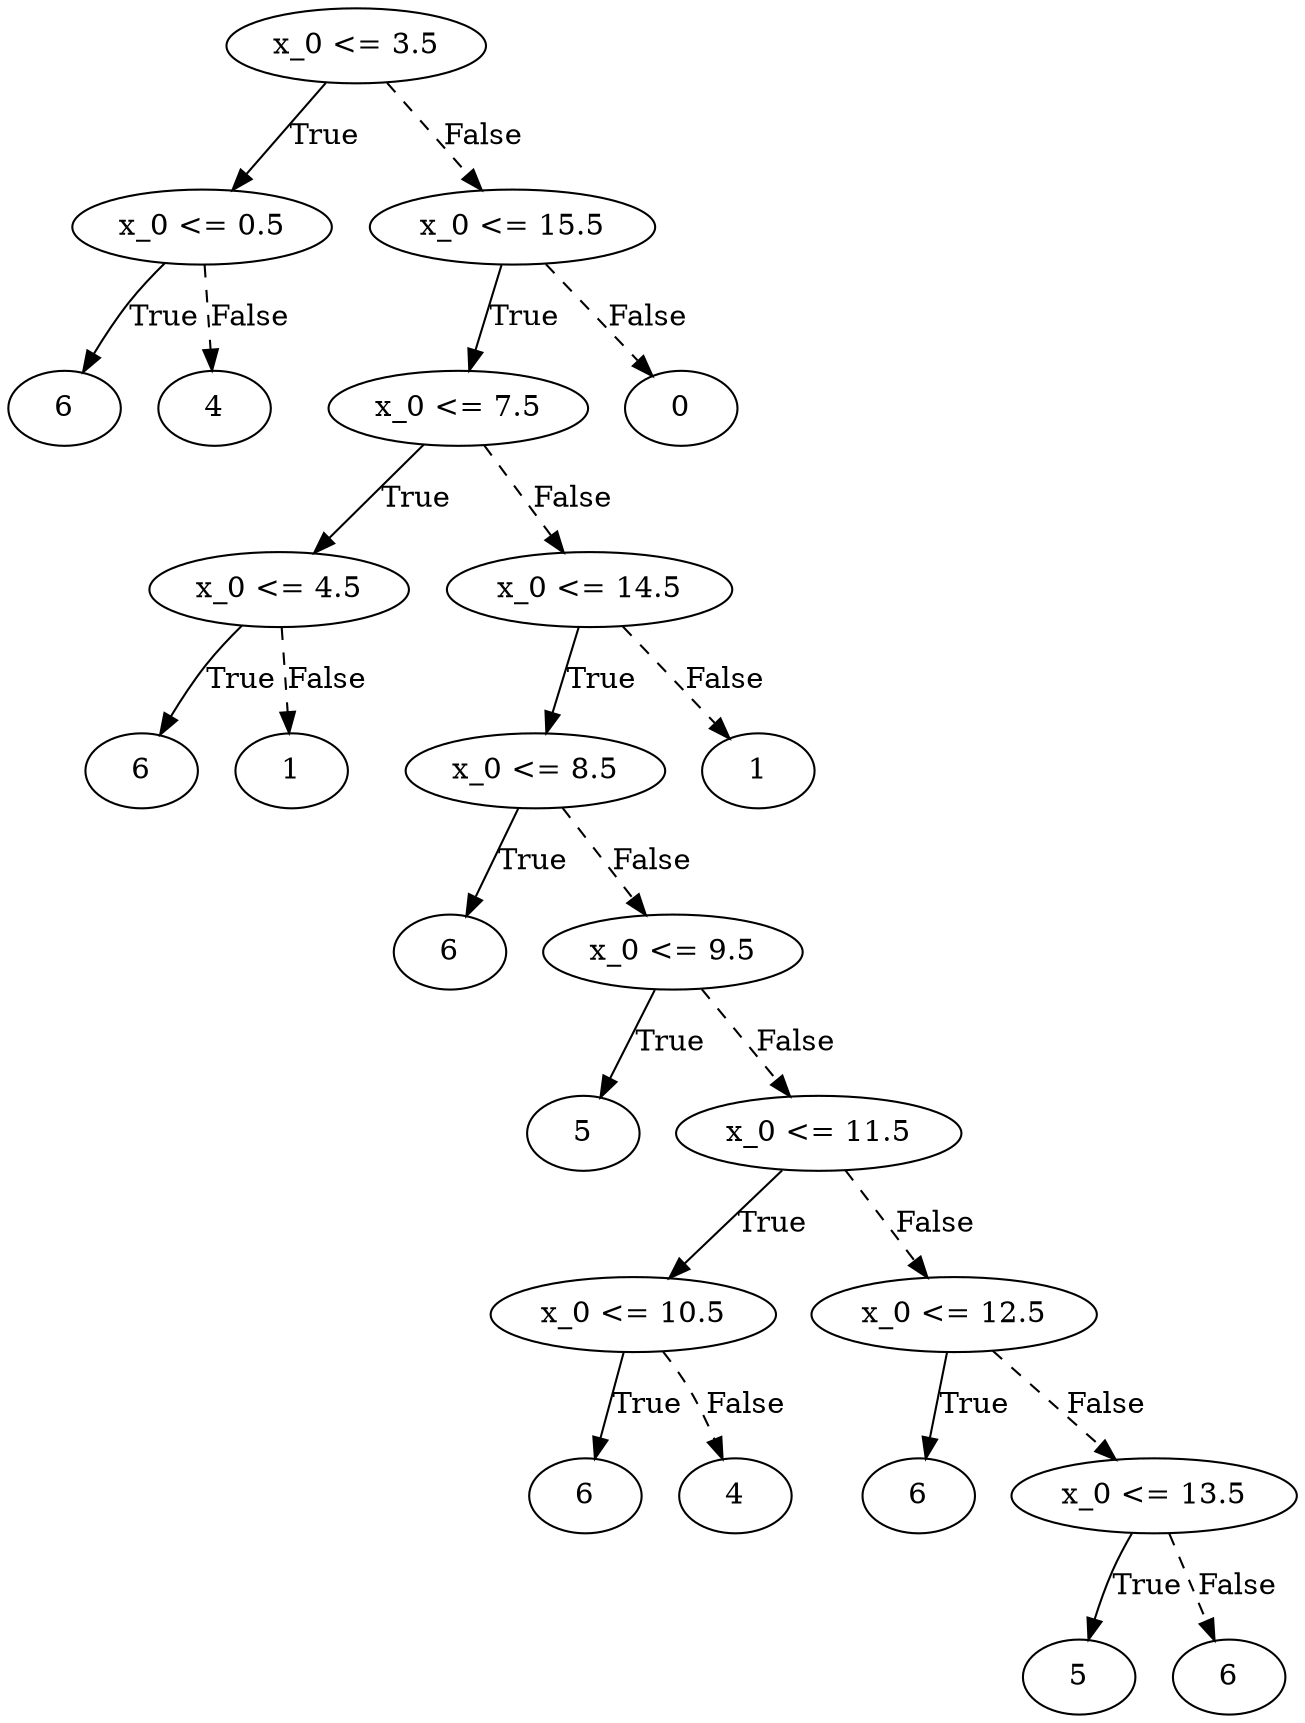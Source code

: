 digraph {
0 [label="x_0 <= 3.5"];
1 [label="x_0 <= 0.5"];
2 [label="6"];
1 -> 2 [label="True"];
3 [label="4"];
1 -> 3 [style="dashed", label="False"];
0 -> 1 [label="True"];
4 [label="x_0 <= 15.5"];
5 [label="x_0 <= 7.5"];
6 [label="x_0 <= 4.5"];
7 [label="6"];
6 -> 7 [label="True"];
8 [label="1"];
6 -> 8 [style="dashed", label="False"];
5 -> 6 [label="True"];
9 [label="x_0 <= 14.5"];
10 [label="x_0 <= 8.5"];
11 [label="6"];
10 -> 11 [label="True"];
12 [label="x_0 <= 9.5"];
13 [label="5"];
12 -> 13 [label="True"];
14 [label="x_0 <= 11.5"];
15 [label="x_0 <= 10.5"];
16 [label="6"];
15 -> 16 [label="True"];
17 [label="4"];
15 -> 17 [style="dashed", label="False"];
14 -> 15 [label="True"];
18 [label="x_0 <= 12.5"];
19 [label="6"];
18 -> 19 [label="True"];
20 [label="x_0 <= 13.5"];
21 [label="5"];
20 -> 21 [label="True"];
22 [label="6"];
20 -> 22 [style="dashed", label="False"];
18 -> 20 [style="dashed", label="False"];
14 -> 18 [style="dashed", label="False"];
12 -> 14 [style="dashed", label="False"];
10 -> 12 [style="dashed", label="False"];
9 -> 10 [label="True"];
23 [label="1"];
9 -> 23 [style="dashed", label="False"];
5 -> 9 [style="dashed", label="False"];
4 -> 5 [label="True"];
24 [label="0"];
4 -> 24 [style="dashed", label="False"];
0 -> 4 [style="dashed", label="False"];

}